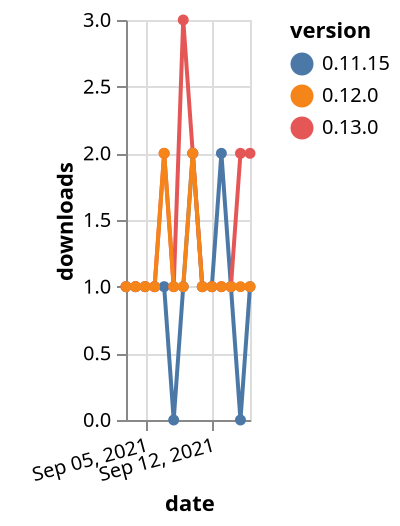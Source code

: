 {"$schema": "https://vega.github.io/schema/vega-lite/v5.json", "description": "A simple bar chart with embedded data.", "data": {"values": [{"date": "2021-09-03", "total": 219, "delta": 1, "version": "0.11.15"}, {"date": "2021-09-04", "total": 220, "delta": 1, "version": "0.11.15"}, {"date": "2021-09-05", "total": 221, "delta": 1, "version": "0.11.15"}, {"date": "2021-09-06", "total": 222, "delta": 1, "version": "0.11.15"}, {"date": "2021-09-07", "total": 223, "delta": 1, "version": "0.11.15"}, {"date": "2021-09-08", "total": 223, "delta": 0, "version": "0.11.15"}, {"date": "2021-09-09", "total": 224, "delta": 1, "version": "0.11.15"}, {"date": "2021-09-10", "total": 226, "delta": 2, "version": "0.11.15"}, {"date": "2021-09-11", "total": 227, "delta": 1, "version": "0.11.15"}, {"date": "2021-09-12", "total": 228, "delta": 1, "version": "0.11.15"}, {"date": "2021-09-13", "total": 230, "delta": 2, "version": "0.11.15"}, {"date": "2021-09-14", "total": 231, "delta": 1, "version": "0.11.15"}, {"date": "2021-09-15", "total": 231, "delta": 0, "version": "0.11.15"}, {"date": "2021-09-16", "total": 232, "delta": 1, "version": "0.11.15"}, {"date": "2021-09-03", "total": 247, "delta": 1, "version": "0.13.0"}, {"date": "2021-09-04", "total": 248, "delta": 1, "version": "0.13.0"}, {"date": "2021-09-05", "total": 249, "delta": 1, "version": "0.13.0"}, {"date": "2021-09-06", "total": 250, "delta": 1, "version": "0.13.0"}, {"date": "2021-09-07", "total": 252, "delta": 2, "version": "0.13.0"}, {"date": "2021-09-08", "total": 253, "delta": 1, "version": "0.13.0"}, {"date": "2021-09-09", "total": 256, "delta": 3, "version": "0.13.0"}, {"date": "2021-09-10", "total": 258, "delta": 2, "version": "0.13.0"}, {"date": "2021-09-11", "total": 259, "delta": 1, "version": "0.13.0"}, {"date": "2021-09-12", "total": 260, "delta": 1, "version": "0.13.0"}, {"date": "2021-09-13", "total": 261, "delta": 1, "version": "0.13.0"}, {"date": "2021-09-14", "total": 262, "delta": 1, "version": "0.13.0"}, {"date": "2021-09-15", "total": 264, "delta": 2, "version": "0.13.0"}, {"date": "2021-09-16", "total": 266, "delta": 2, "version": "0.13.0"}, {"date": "2021-09-03", "total": 157, "delta": 1, "version": "0.12.0"}, {"date": "2021-09-04", "total": 158, "delta": 1, "version": "0.12.0"}, {"date": "2021-09-05", "total": 159, "delta": 1, "version": "0.12.0"}, {"date": "2021-09-06", "total": 160, "delta": 1, "version": "0.12.0"}, {"date": "2021-09-07", "total": 162, "delta": 2, "version": "0.12.0"}, {"date": "2021-09-08", "total": 163, "delta": 1, "version": "0.12.0"}, {"date": "2021-09-09", "total": 164, "delta": 1, "version": "0.12.0"}, {"date": "2021-09-10", "total": 166, "delta": 2, "version": "0.12.0"}, {"date": "2021-09-11", "total": 167, "delta": 1, "version": "0.12.0"}, {"date": "2021-09-12", "total": 168, "delta": 1, "version": "0.12.0"}, {"date": "2021-09-13", "total": 169, "delta": 1, "version": "0.12.0"}, {"date": "2021-09-14", "total": 170, "delta": 1, "version": "0.12.0"}, {"date": "2021-09-15", "total": 171, "delta": 1, "version": "0.12.0"}, {"date": "2021-09-16", "total": 172, "delta": 1, "version": "0.12.0"}]}, "width": "container", "mark": {"type": "line", "point": {"filled": true}}, "encoding": {"x": {"field": "date", "type": "temporal", "timeUnit": "yearmonthdate", "title": "date", "axis": {"labelAngle": -15}}, "y": {"field": "delta", "type": "quantitative", "title": "downloads"}, "color": {"field": "version", "type": "nominal"}, "tooltip": {"field": "delta"}}}